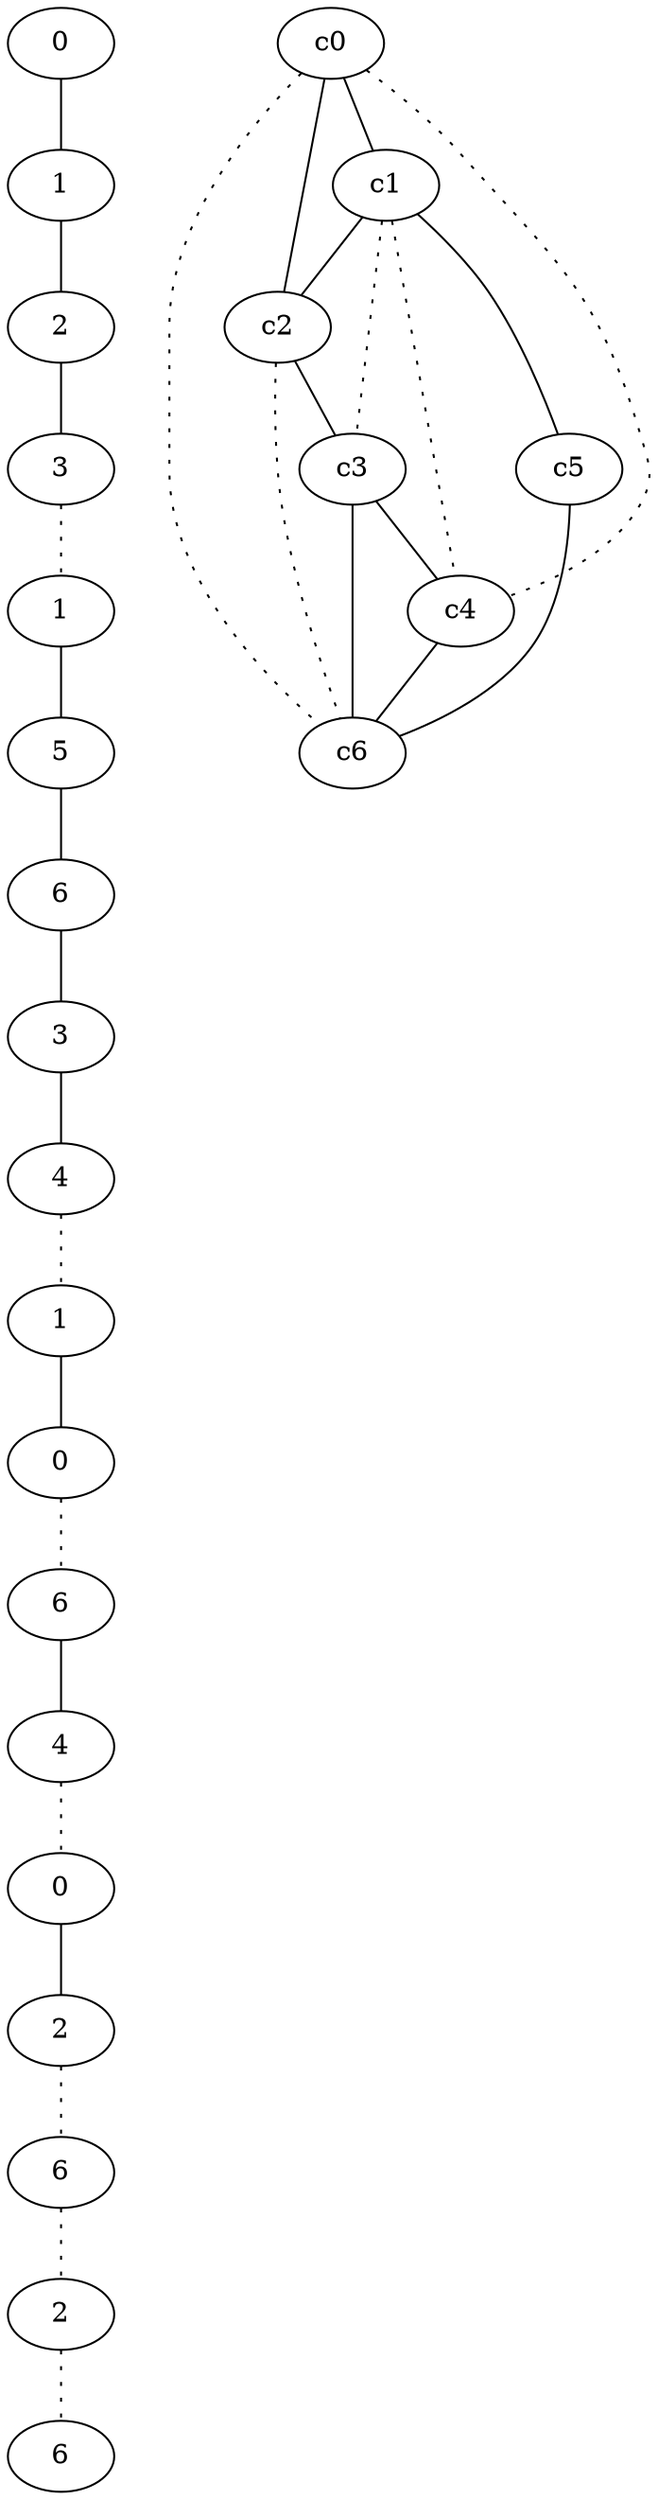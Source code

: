 graph {
a0[label=0];
a1[label=1];
a2[label=2];
a3[label=3];
a4[label=1];
a5[label=5];
a6[label=6];
a7[label=3];
a8[label=4];
a9[label=1];
a10[label=0];
a11[label=6];
a12[label=4];
a13[label=0];
a14[label=2];
a15[label=6];
a16[label=2];
a17[label=6];
a0 -- a1;
a1 -- a2;
a2 -- a3;
a3 -- a4 [style=dotted];
a4 -- a5;
a5 -- a6;
a6 -- a7;
a7 -- a8;
a8 -- a9 [style=dotted];
a9 -- a10;
a10 -- a11 [style=dotted];
a11 -- a12;
a12 -- a13 [style=dotted];
a13 -- a14;
a14 -- a15 [style=dotted];
a15 -- a16 [style=dotted];
a16 -- a17 [style=dotted];
c0 -- c1;
c0 -- c2;
c0 -- c4 [style=dotted];
c0 -- c6 [style=dotted];
c1 -- c2;
c1 -- c3 [style=dotted];
c1 -- c4 [style=dotted];
c1 -- c5;
c2 -- c3;
c2 -- c6 [style=dotted];
c3 -- c4;
c3 -- c6;
c4 -- c6;
c5 -- c6;
}
